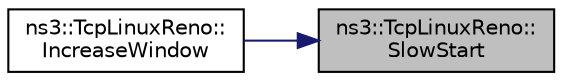 digraph "ns3::TcpLinuxReno::SlowStart"
{
 // LATEX_PDF_SIZE
  edge [fontname="Helvetica",fontsize="10",labelfontname="Helvetica",labelfontsize="10"];
  node [fontname="Helvetica",fontsize="10",shape=record];
  rankdir="RL";
  Node1 [label="ns3::TcpLinuxReno::\lSlowStart",height=0.2,width=0.4,color="black", fillcolor="grey75", style="filled", fontcolor="black",tooltip=" "];
  Node1 -> Node2 [dir="back",color="midnightblue",fontsize="10",style="solid",fontname="Helvetica"];
  Node2 [label="ns3::TcpLinuxReno::\lIncreaseWindow",height=0.2,width=0.4,color="black", fillcolor="white", style="filled",URL="$classns3_1_1_tcp_linux_reno.html#a0daf6d2e301d564650bdb95ba1d4c983",tooltip="Congestion avoidance algorithm implementation."];
}

